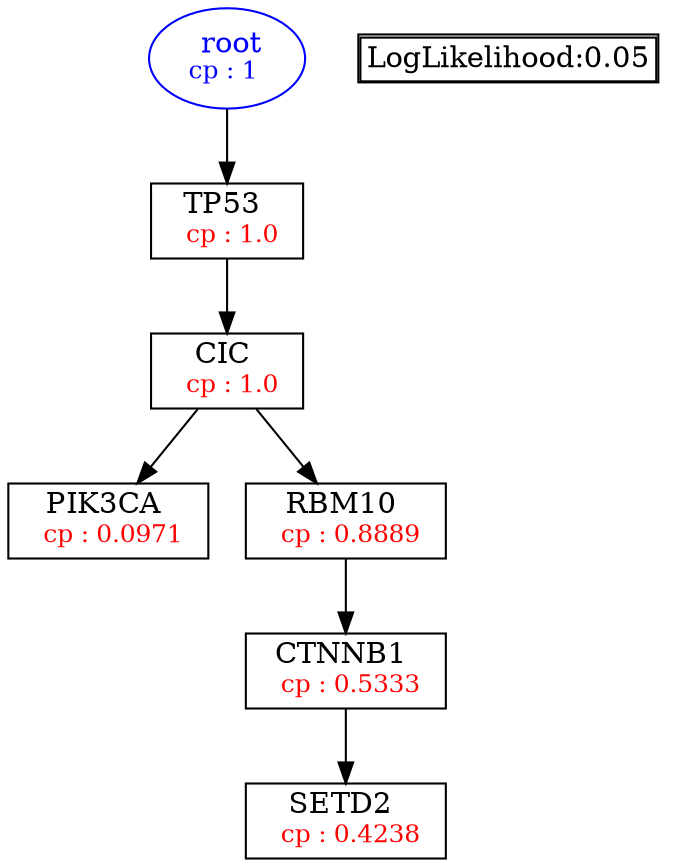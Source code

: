 digraph tree {
    "root" [label=<<font color='Blue'> root</font><br/><font color='Blue' POINT-SIZE='12'>cp : 1 </font>>, shape=oval, color=Blue];
    "S1" [label =<TP53 <br/> <font color='Red' POINT-SIZE='12'> cp : 1.0 </font>>, shape=box];
    "S2" [label =<CIC <br/> <font color='Red' POINT-SIZE='12'> cp : 1.0 </font>>, shape=box];
    "S5" [label =<PIK3CA <br/> <font color='Red' POINT-SIZE='12'> cp : 0.0971 </font>>, shape=box];
    "S6" [label =<RBM10 <br/> <font color='Red' POINT-SIZE='12'> cp : 0.8889 </font>>, shape=box];
    "S3" [label =<CTNNB1 <br/> <font color='Red' POINT-SIZE='12'> cp : 0.5333 </font>>, shape=box];
    "S4" [label =<SETD2 <br/> <font color='Red' POINT-SIZE='12'> cp : 0.4238 </font>>, shape=box];
    "root" -> "S1";
    "S1" -> "S2";
    "S2" -> "S5";
    "S2" -> "S6";
    "S6" -> "S3";
    "S3" -> "S4";

    node[shape=plaintext]
    fontsize="10"
    struct1 [label=
    <<TABLE BORDER="1" CELLBORDER="1" CELLSPACING="0" >
    <TR><TD ALIGN="LEFT">LogLikelihood:0.05</TD></TR>
    </TABLE>>];

}
